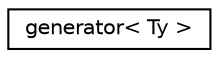 digraph "Graphical Class Hierarchy"
{
  edge [fontname="Helvetica",fontsize="10",labelfontname="Helvetica",labelfontsize="10"];
  node [fontname="Helvetica",fontsize="10",shape=record];
  rankdir="LR";
  Node0 [label="generator\< Ty \>",height=0.2,width=0.4,color="black", fillcolor="white", style="filled",URL="$structgenerator.html"];
}

